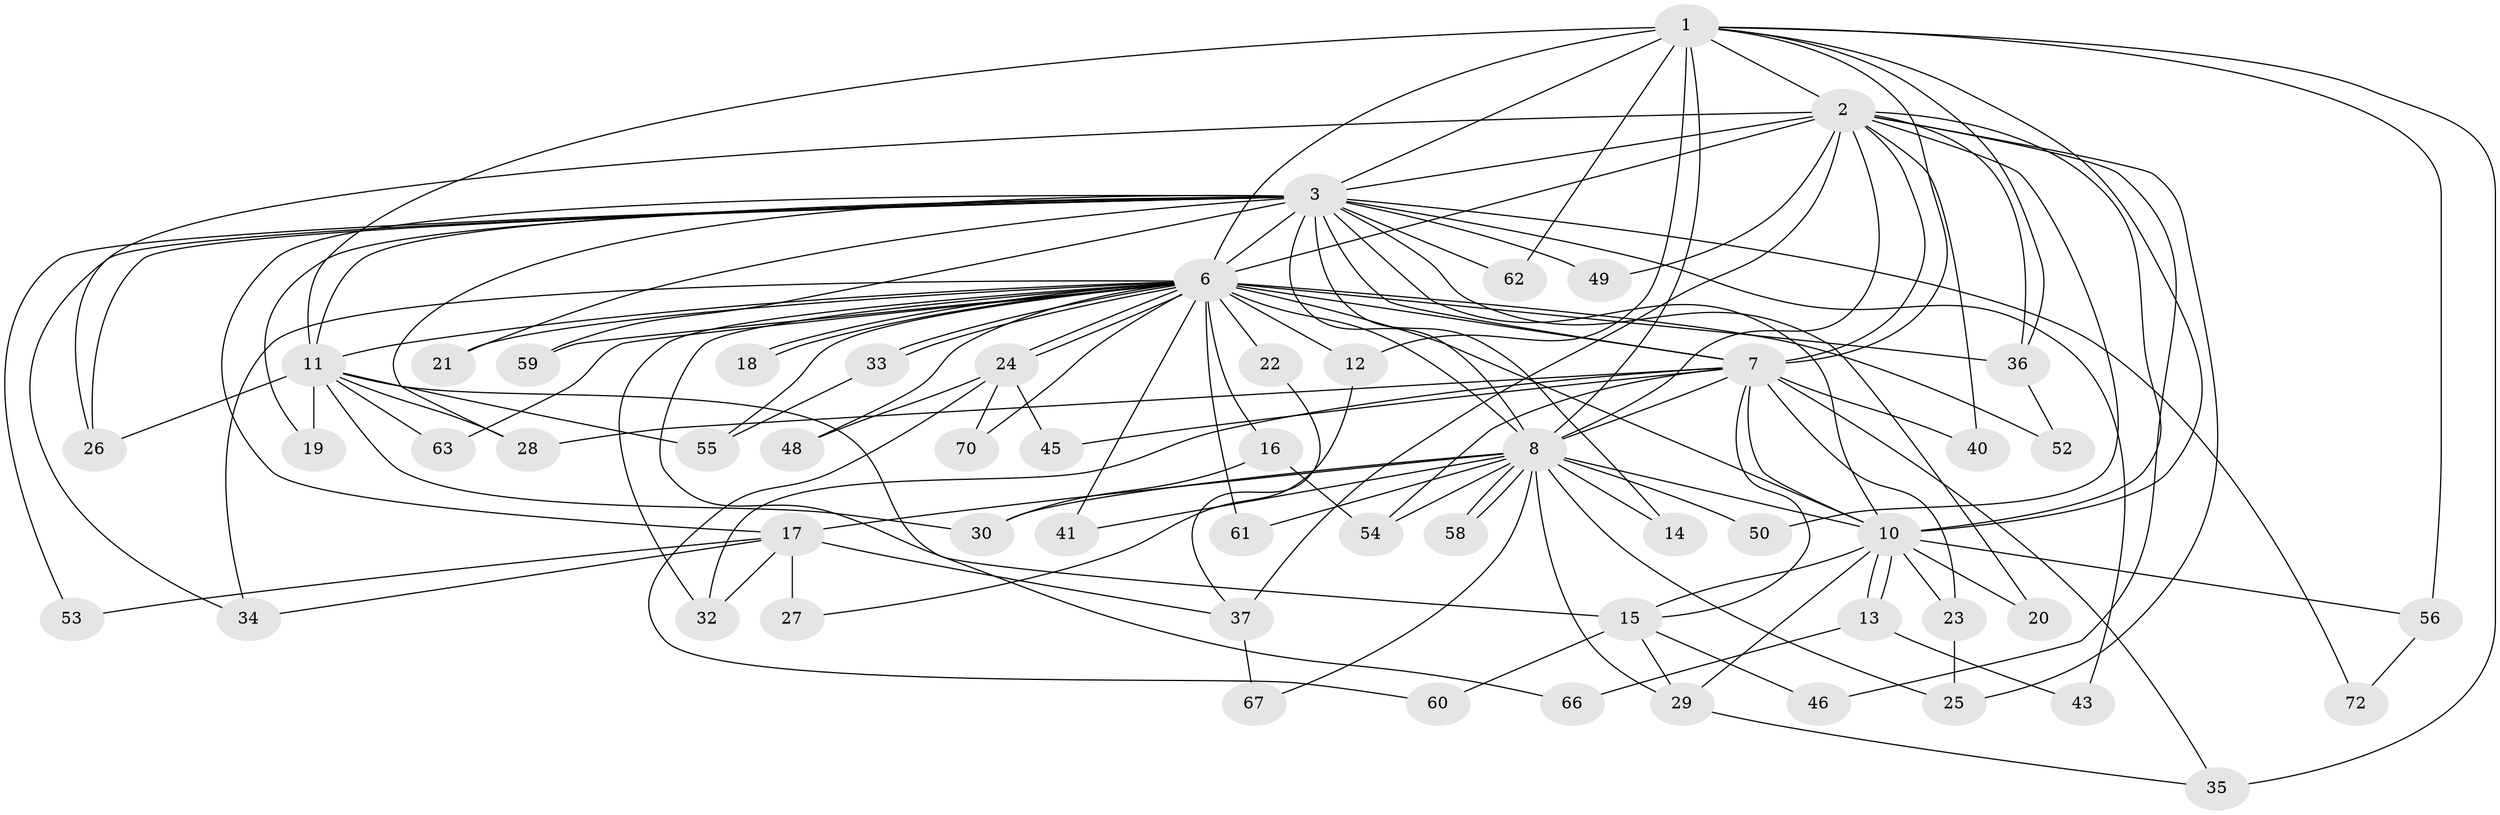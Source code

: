 // Generated by graph-tools (version 1.1) at 2025/23/03/03/25 07:23:45]
// undirected, 56 vertices, 131 edges
graph export_dot {
graph [start="1"]
  node [color=gray90,style=filled];
  1 [super="+4"];
  2 [super="+42"];
  3 [super="+5"];
  6 [super="+9"];
  7 [super="+47"];
  8 [super="+71"];
  10 [super="+44"];
  11 [super="+73"];
  12;
  13 [super="+39"];
  14;
  15 [super="+51"];
  16;
  17 [super="+69"];
  18;
  19;
  20;
  21;
  22;
  23;
  24;
  25 [super="+31"];
  26 [super="+65"];
  27;
  28;
  29 [super="+38"];
  30;
  32;
  33;
  34 [super="+57"];
  35;
  36;
  37 [super="+68"];
  40;
  41;
  43;
  45;
  46;
  48;
  49;
  50;
  52;
  53;
  54 [super="+74"];
  55 [super="+64"];
  56;
  58;
  59;
  60;
  61;
  62;
  63;
  66;
  67;
  70;
  72;
  1 -- 2 [weight=2];
  1 -- 3 [weight=4];
  1 -- 6 [weight=4];
  1 -- 7 [weight=2];
  1 -- 8 [weight=2];
  1 -- 10 [weight=2];
  1 -- 36;
  1 -- 11;
  1 -- 35;
  1 -- 12;
  1 -- 56;
  1 -- 62;
  2 -- 3 [weight=2];
  2 -- 6 [weight=2];
  2 -- 7;
  2 -- 8;
  2 -- 10;
  2 -- 25;
  2 -- 26;
  2 -- 40;
  2 -- 46;
  2 -- 49;
  2 -- 50;
  2 -- 36;
  2 -- 37;
  3 -- 6 [weight=4];
  3 -- 7 [weight=2];
  3 -- 8 [weight=2];
  3 -- 10 [weight=2];
  3 -- 17;
  3 -- 19;
  3 -- 20;
  3 -- 21;
  3 -- 26;
  3 -- 49;
  3 -- 62;
  3 -- 72;
  3 -- 11;
  3 -- 43;
  3 -- 14;
  3 -- 53;
  3 -- 59;
  3 -- 28;
  3 -- 34;
  6 -- 7 [weight=2];
  6 -- 8 [weight=2];
  6 -- 10 [weight=2];
  6 -- 11;
  6 -- 12;
  6 -- 18;
  6 -- 18;
  6 -- 22 [weight=2];
  6 -- 24;
  6 -- 24;
  6 -- 32;
  6 -- 33;
  6 -- 33;
  6 -- 36;
  6 -- 55;
  6 -- 59;
  6 -- 63;
  6 -- 66;
  6 -- 70;
  6 -- 34;
  6 -- 41;
  6 -- 16;
  6 -- 48;
  6 -- 52;
  6 -- 21;
  6 -- 61;
  7 -- 8;
  7 -- 10;
  7 -- 15;
  7 -- 23;
  7 -- 32;
  7 -- 35;
  7 -- 40;
  7 -- 45;
  7 -- 54;
  7 -- 28;
  8 -- 10;
  8 -- 14;
  8 -- 17;
  8 -- 29;
  8 -- 41;
  8 -- 50;
  8 -- 58;
  8 -- 58;
  8 -- 61;
  8 -- 67;
  8 -- 25;
  8 -- 30;
  8 -- 54;
  10 -- 13 [weight=2];
  10 -- 13;
  10 -- 15;
  10 -- 20;
  10 -- 23;
  10 -- 56;
  10 -- 29;
  11 -- 19;
  11 -- 28;
  11 -- 30;
  11 -- 63;
  11 -- 26;
  11 -- 55;
  11 -- 15;
  12 -- 27;
  13 -- 43;
  13 -- 66;
  15 -- 29;
  15 -- 46;
  15 -- 60;
  16 -- 30;
  16 -- 54;
  17 -- 27;
  17 -- 34;
  17 -- 37;
  17 -- 53;
  17 -- 32;
  22 -- 37;
  23 -- 25;
  24 -- 45;
  24 -- 48;
  24 -- 60;
  24 -- 70;
  29 -- 35;
  33 -- 55;
  36 -- 52;
  37 -- 67;
  56 -- 72;
}
